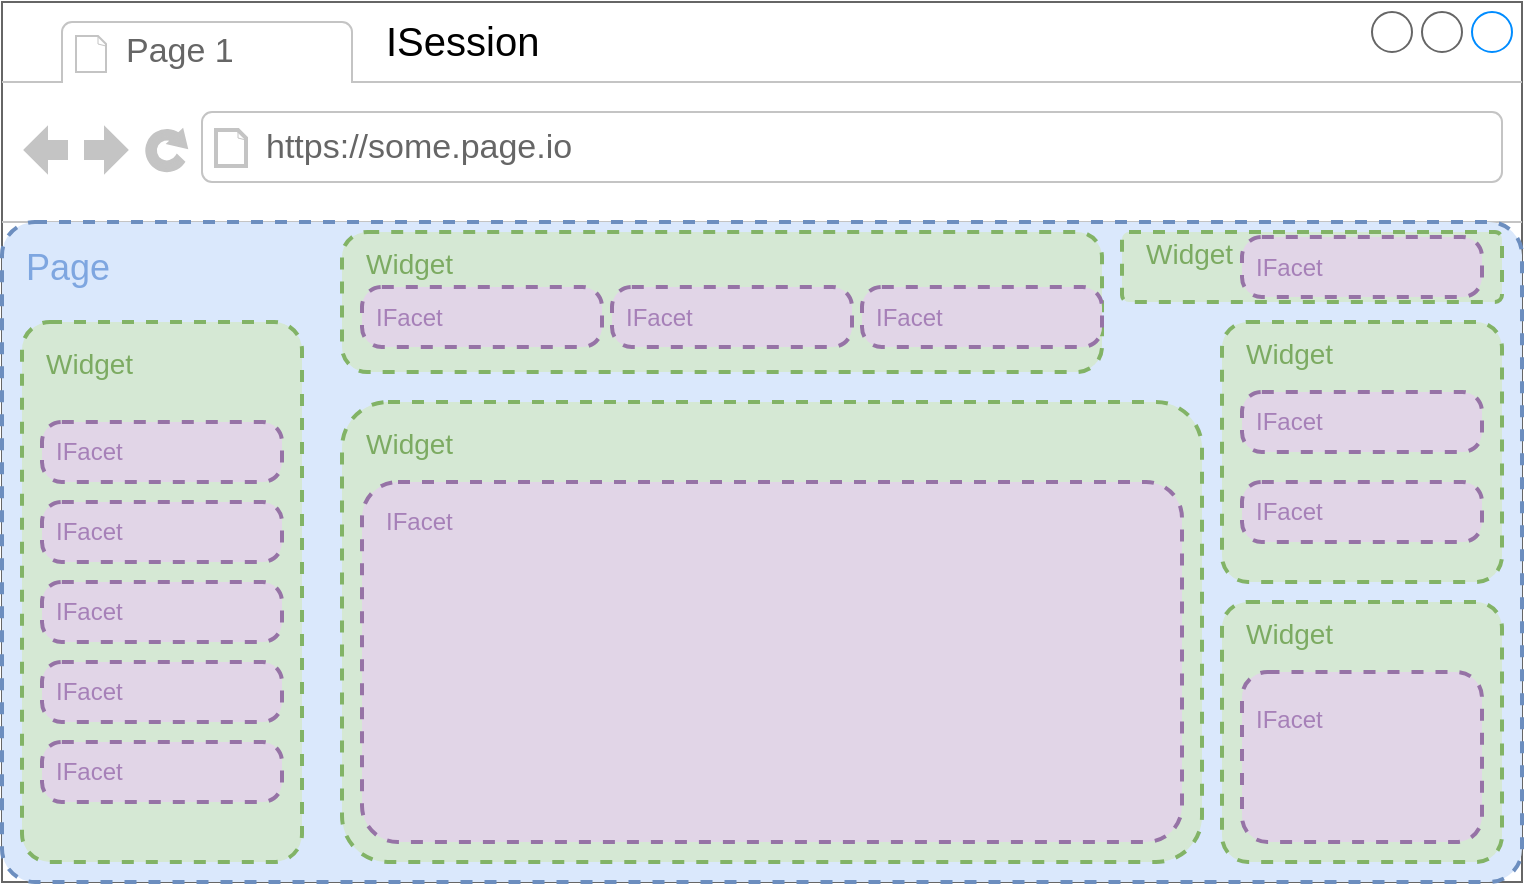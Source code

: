 <mxfile version="12.2.4" type="device" pages="1"><diagram id="U9H4qgvXv4Ouit_YUQkv" name="Page-1"><mxGraphModel dx="1408" dy="696" grid="1" gridSize="10" guides="1" tooltips="1" connect="1" arrows="1" fold="1" page="1" pageScale="1" pageWidth="827" pageHeight="1169" math="0" shadow="0"><root><mxCell id="0"/><mxCell id="1" parent="0"/><mxCell id="QC7j-LibGMLUE0FAulwj-1" value="" style="strokeWidth=1;shadow=0;dashed=0;align=center;html=1;shape=mxgraph.mockup.containers.browserWindow;rSize=0;strokeColor=#666666;strokeColor2=#008cff;strokeColor3=#c4c4c4;mainText=,;recursiveResize=0;" vertex="1" parent="1"><mxGeometry x="40" y="40" width="760" height="440" as="geometry"/></mxCell><mxCell id="QC7j-LibGMLUE0FAulwj-4" value="" style="rounded=1;whiteSpace=wrap;html=1;arcSize=5;dashed=1;strokeWidth=2;fillColor=#dae8fc;strokeColor=#6c8ebf;" vertex="1" parent="QC7j-LibGMLUE0FAulwj-1"><mxGeometry y="110" width="760" height="330" as="geometry"/></mxCell><mxCell id="QC7j-LibGMLUE0FAulwj-25" value="" style="group" vertex="1" connectable="0" parent="QC7j-LibGMLUE0FAulwj-1"><mxGeometry x="10" y="160" width="140" height="270" as="geometry"/></mxCell><mxCell id="QC7j-LibGMLUE0FAulwj-7" value="" style="rounded=1;whiteSpace=wrap;html=1;dashed=1;strokeWidth=2;fillColor=#d5e8d4;strokeColor=#82b366;arcSize=10;" vertex="1" parent="QC7j-LibGMLUE0FAulwj-25"><mxGeometry width="140" height="270" as="geometry"/></mxCell><mxCell id="QC7j-LibGMLUE0FAulwj-8" value="&lt;font style=&quot;font-size: 14px&quot; color=&quot;#7cab62&quot;&gt;Widget&lt;/font&gt;" style="text;html=1;resizable=0;points=[];autosize=1;align=left;verticalAlign=top;spacingTop=-4;" vertex="1" parent="QC7j-LibGMLUE0FAulwj-25"><mxGeometry x="10" y="10" width="60" height="20" as="geometry"/></mxCell><mxCell id="QC7j-LibGMLUE0FAulwj-2" value="Page 1" style="strokeWidth=1;shadow=0;dashed=0;align=center;html=1;shape=mxgraph.mockup.containers.anchor;fontSize=17;fontColor=#666666;align=left;" vertex="1" parent="QC7j-LibGMLUE0FAulwj-1"><mxGeometry x="60" y="12" width="110" height="26" as="geometry"/></mxCell><mxCell id="QC7j-LibGMLUE0FAulwj-3" value="https://some.page.io" style="strokeWidth=1;shadow=0;dashed=0;align=center;html=1;shape=mxgraph.mockup.containers.anchor;rSize=0;fontSize=17;fontColor=#666666;align=left;" vertex="1" parent="QC7j-LibGMLUE0FAulwj-1"><mxGeometry x="130" y="60" width="250" height="26" as="geometry"/></mxCell><mxCell id="QC7j-LibGMLUE0FAulwj-6" value="&lt;font style=&quot;font-size: 18px&quot; color=&quot;#7ea6e0&quot;&gt;Page&lt;/font&gt;" style="text;html=1;resizable=0;points=[];autosize=1;align=left;verticalAlign=top;spacingTop=-4;" vertex="1" parent="QC7j-LibGMLUE0FAulwj-1"><mxGeometry x="10" y="120" width="60" height="20" as="geometry"/></mxCell><mxCell id="QC7j-LibGMLUE0FAulwj-11" value="" style="group" vertex="1" connectable="0" parent="QC7j-LibGMLUE0FAulwj-1"><mxGeometry x="20" y="210" width="120" height="30" as="geometry"/></mxCell><mxCell id="QC7j-LibGMLUE0FAulwj-9" value="" style="rounded=1;whiteSpace=wrap;html=1;dashed=1;strokeWidth=2;fillColor=#e1d5e7;strokeColor=#9673a6;arcSize=33;" vertex="1" parent="QC7j-LibGMLUE0FAulwj-11"><mxGeometry width="120" height="30" as="geometry"/></mxCell><mxCell id="QC7j-LibGMLUE0FAulwj-10" value="&lt;font color=&quot;#a680b8&quot;&gt;IFacet&lt;/font&gt;" style="text;html=1;resizable=0;points=[];autosize=1;align=left;verticalAlign=top;spacingTop=-4;" vertex="1" parent="QC7j-LibGMLUE0FAulwj-11"><mxGeometry x="5" y="5" width="50" height="20" as="geometry"/></mxCell><mxCell id="QC7j-LibGMLUE0FAulwj-12" value="" style="group" vertex="1" connectable="0" parent="QC7j-LibGMLUE0FAulwj-1"><mxGeometry x="20" y="250" width="120" height="30" as="geometry"/></mxCell><mxCell id="QC7j-LibGMLUE0FAulwj-13" value="" style="rounded=1;whiteSpace=wrap;html=1;dashed=1;strokeWidth=2;fillColor=#e1d5e7;strokeColor=#9673a6;arcSize=33;" vertex="1" parent="QC7j-LibGMLUE0FAulwj-12"><mxGeometry width="120" height="30" as="geometry"/></mxCell><mxCell id="QC7j-LibGMLUE0FAulwj-14" value="&lt;font color=&quot;#a680b8&quot;&gt;IFacet&lt;/font&gt;" style="text;html=1;resizable=0;points=[];autosize=1;align=left;verticalAlign=top;spacingTop=-4;" vertex="1" parent="QC7j-LibGMLUE0FAulwj-12"><mxGeometry x="5" y="5" width="50" height="20" as="geometry"/></mxCell><mxCell id="QC7j-LibGMLUE0FAulwj-15" value="" style="group" vertex="1" connectable="0" parent="QC7j-LibGMLUE0FAulwj-1"><mxGeometry x="20" y="290" width="120" height="30" as="geometry"/></mxCell><mxCell id="QC7j-LibGMLUE0FAulwj-16" value="" style="rounded=1;whiteSpace=wrap;html=1;dashed=1;strokeWidth=2;fillColor=#e1d5e7;strokeColor=#9673a6;arcSize=33;" vertex="1" parent="QC7j-LibGMLUE0FAulwj-15"><mxGeometry width="120" height="30" as="geometry"/></mxCell><mxCell id="QC7j-LibGMLUE0FAulwj-17" value="&lt;font color=&quot;#a680b8&quot;&gt;IFacet&lt;/font&gt;" style="text;html=1;resizable=0;points=[];autosize=1;align=left;verticalAlign=top;spacingTop=-4;" vertex="1" parent="QC7j-LibGMLUE0FAulwj-15"><mxGeometry x="5" y="5" width="50" height="20" as="geometry"/></mxCell><mxCell id="QC7j-LibGMLUE0FAulwj-18" value="" style="group" vertex="1" connectable="0" parent="QC7j-LibGMLUE0FAulwj-1"><mxGeometry x="20" y="330" width="120" height="30" as="geometry"/></mxCell><mxCell id="QC7j-LibGMLUE0FAulwj-19" value="" style="rounded=1;whiteSpace=wrap;html=1;dashed=1;strokeWidth=2;fillColor=#e1d5e7;strokeColor=#9673a6;arcSize=33;" vertex="1" parent="QC7j-LibGMLUE0FAulwj-18"><mxGeometry width="120" height="30" as="geometry"/></mxCell><mxCell id="QC7j-LibGMLUE0FAulwj-20" value="&lt;font color=&quot;#a680b8&quot;&gt;IFacet&lt;/font&gt;" style="text;html=1;resizable=0;points=[];autosize=1;align=left;verticalAlign=top;spacingTop=-4;" vertex="1" parent="QC7j-LibGMLUE0FAulwj-18"><mxGeometry x="5" y="5" width="50" height="20" as="geometry"/></mxCell><mxCell id="QC7j-LibGMLUE0FAulwj-21" value="" style="group" vertex="1" connectable="0" parent="QC7j-LibGMLUE0FAulwj-1"><mxGeometry x="20" y="370" width="120" height="30" as="geometry"/></mxCell><mxCell id="QC7j-LibGMLUE0FAulwj-22" value="" style="rounded=1;whiteSpace=wrap;html=1;dashed=1;strokeWidth=2;fillColor=#e1d5e7;strokeColor=#9673a6;arcSize=33;" vertex="1" parent="QC7j-LibGMLUE0FAulwj-21"><mxGeometry width="120" height="30" as="geometry"/></mxCell><mxCell id="QC7j-LibGMLUE0FAulwj-23" value="&lt;font color=&quot;#a680b8&quot;&gt;IFacet&lt;/font&gt;" style="text;html=1;resizable=0;points=[];autosize=1;align=left;verticalAlign=top;spacingTop=-4;" vertex="1" parent="QC7j-LibGMLUE0FAulwj-21"><mxGeometry x="5" y="5" width="50" height="20" as="geometry"/></mxCell><mxCell id="QC7j-LibGMLUE0FAulwj-26" value="" style="group" vertex="1" connectable="0" parent="QC7j-LibGMLUE0FAulwj-1"><mxGeometry x="170" y="240" width="430" height="190" as="geometry"/></mxCell><mxCell id="QC7j-LibGMLUE0FAulwj-27" value="" style="rounded=1;whiteSpace=wrap;html=1;dashed=1;strokeWidth=2;fillColor=#d5e8d4;strokeColor=#82b366;arcSize=10;" vertex="1" parent="QC7j-LibGMLUE0FAulwj-26"><mxGeometry y="-40" width="430" height="230" as="geometry"/></mxCell><mxCell id="QC7j-LibGMLUE0FAulwj-35" value="" style="group" vertex="1" connectable="0" parent="QC7j-LibGMLUE0FAulwj-26"><mxGeometry x="10" width="410" height="180" as="geometry"/></mxCell><mxCell id="QC7j-LibGMLUE0FAulwj-36" value="" style="rounded=1;whiteSpace=wrap;html=1;dashed=1;strokeWidth=2;fillColor=#e1d5e7;strokeColor=#9673a6;arcSize=10;" vertex="1" parent="QC7j-LibGMLUE0FAulwj-35"><mxGeometry width="410" height="180" as="geometry"/></mxCell><mxCell id="QC7j-LibGMLUE0FAulwj-37" value="&lt;font color=&quot;#a680b8&quot;&gt;IFacet&lt;/font&gt;" style="text;html=1;resizable=0;points=[];autosize=1;align=left;verticalAlign=top;spacingTop=-4;" vertex="1" parent="QC7j-LibGMLUE0FAulwj-35"><mxGeometry x="10.083" y="10.0" width="50" height="20" as="geometry"/></mxCell><mxCell id="QC7j-LibGMLUE0FAulwj-29" value="" style="group" vertex="1" connectable="0" parent="QC7j-LibGMLUE0FAulwj-1"><mxGeometry x="570" y="115" width="180" height="35" as="geometry"/></mxCell><mxCell id="QC7j-LibGMLUE0FAulwj-30" value="" style="rounded=1;whiteSpace=wrap;html=1;dashed=1;strokeWidth=2;fillColor=#d5e8d4;strokeColor=#82b366;arcSize=10;" vertex="1" parent="QC7j-LibGMLUE0FAulwj-29"><mxGeometry x="-10" width="190" height="35" as="geometry"/></mxCell><mxCell id="QC7j-LibGMLUE0FAulwj-31" value="&lt;font style=&quot;font-size: 14px&quot; color=&quot;#7cab62&quot;&gt;Widget&lt;/font&gt;" style="text;html=1;resizable=0;points=[];autosize=1;align=left;verticalAlign=top;spacingTop=-4;" vertex="1" parent="QC7j-LibGMLUE0FAulwj-29"><mxGeometry x="-0.143" y="-0.204" width="60" height="20" as="geometry"/></mxCell><mxCell id="QC7j-LibGMLUE0FAulwj-32" value="" style="group" vertex="1" connectable="0" parent="QC7j-LibGMLUE0FAulwj-29"><mxGeometry x="50" y="2.5" width="120" height="30" as="geometry"/></mxCell><mxCell id="QC7j-LibGMLUE0FAulwj-33" value="" style="rounded=1;whiteSpace=wrap;html=1;dashed=1;strokeWidth=2;fillColor=#e1d5e7;strokeColor=#9673a6;arcSize=33;" vertex="1" parent="QC7j-LibGMLUE0FAulwj-32"><mxGeometry width="120" height="30" as="geometry"/></mxCell><mxCell id="QC7j-LibGMLUE0FAulwj-34" value="&lt;font color=&quot;#a680b8&quot;&gt;IFacet&lt;/font&gt;" style="text;html=1;resizable=0;points=[];autosize=1;align=left;verticalAlign=top;spacingTop=-4;" vertex="1" parent="QC7j-LibGMLUE0FAulwj-32"><mxGeometry x="5" y="5" width="50" height="20" as="geometry"/></mxCell><mxCell id="QC7j-LibGMLUE0FAulwj-38" value="" style="group" vertex="1" connectable="0" parent="QC7j-LibGMLUE0FAulwj-1"><mxGeometry x="610" y="160" width="140" height="130" as="geometry"/></mxCell><mxCell id="QC7j-LibGMLUE0FAulwj-39" value="" style="rounded=1;whiteSpace=wrap;html=1;dashed=1;strokeWidth=2;fillColor=#d5e8d4;strokeColor=#82b366;arcSize=10;" vertex="1" parent="QC7j-LibGMLUE0FAulwj-38"><mxGeometry width="140" height="130" as="geometry"/></mxCell><mxCell id="QC7j-LibGMLUE0FAulwj-40" value="&lt;font style=&quot;font-size: 14px&quot; color=&quot;#7cab62&quot;&gt;Widget&lt;/font&gt;" style="text;html=1;resizable=0;points=[];autosize=1;align=left;verticalAlign=top;spacingTop=-4;" vertex="1" parent="QC7j-LibGMLUE0FAulwj-38"><mxGeometry x="10" y="4.815" width="60" height="20" as="geometry"/></mxCell><mxCell id="QC7j-LibGMLUE0FAulwj-44" value="" style="group" vertex="1" connectable="0" parent="QC7j-LibGMLUE0FAulwj-38"><mxGeometry x="10" y="35" width="120" height="30" as="geometry"/></mxCell><mxCell id="QC7j-LibGMLUE0FAulwj-45" value="" style="rounded=1;whiteSpace=wrap;html=1;dashed=1;strokeWidth=2;fillColor=#e1d5e7;strokeColor=#9673a6;arcSize=33;" vertex="1" parent="QC7j-LibGMLUE0FAulwj-44"><mxGeometry width="120" height="30" as="geometry"/></mxCell><mxCell id="QC7j-LibGMLUE0FAulwj-46" value="&lt;font color=&quot;#a680b8&quot;&gt;IFacet&lt;/font&gt;" style="text;html=1;resizable=0;points=[];autosize=1;align=left;verticalAlign=top;spacingTop=-4;" vertex="1" parent="QC7j-LibGMLUE0FAulwj-44"><mxGeometry x="5" y="5" width="50" height="20" as="geometry"/></mxCell><mxCell id="QC7j-LibGMLUE0FAulwj-47" value="" style="group" vertex="1" connectable="0" parent="QC7j-LibGMLUE0FAulwj-38"><mxGeometry x="10" y="80" width="120" height="30" as="geometry"/></mxCell><mxCell id="QC7j-LibGMLUE0FAulwj-48" value="" style="rounded=1;whiteSpace=wrap;html=1;dashed=1;strokeWidth=2;fillColor=#e1d5e7;strokeColor=#9673a6;arcSize=33;" vertex="1" parent="QC7j-LibGMLUE0FAulwj-47"><mxGeometry width="120" height="30" as="geometry"/></mxCell><mxCell id="QC7j-LibGMLUE0FAulwj-49" value="&lt;font color=&quot;#a680b8&quot;&gt;IFacet&lt;/font&gt;" style="text;html=1;resizable=0;points=[];autosize=1;align=left;verticalAlign=top;spacingTop=-4;" vertex="1" parent="QC7j-LibGMLUE0FAulwj-47"><mxGeometry x="5" y="5" width="50" height="20" as="geometry"/></mxCell><mxCell id="QC7j-LibGMLUE0FAulwj-41" value="" style="group" vertex="1" connectable="0" parent="QC7j-LibGMLUE0FAulwj-1"><mxGeometry x="610" y="300" width="140" height="130" as="geometry"/></mxCell><mxCell id="QC7j-LibGMLUE0FAulwj-42" value="" style="rounded=1;whiteSpace=wrap;html=1;dashed=1;strokeWidth=2;fillColor=#d5e8d4;strokeColor=#82b366;arcSize=10;" vertex="1" parent="QC7j-LibGMLUE0FAulwj-41"><mxGeometry width="140" height="130" as="geometry"/></mxCell><mxCell id="QC7j-LibGMLUE0FAulwj-43" value="&lt;font style=&quot;font-size: 14px&quot; color=&quot;#7cab62&quot;&gt;Widget&lt;/font&gt;" style="text;html=1;resizable=0;points=[];autosize=1;align=left;verticalAlign=top;spacingTop=-4;" vertex="1" parent="QC7j-LibGMLUE0FAulwj-41"><mxGeometry x="10" y="4.815" width="60" height="20" as="geometry"/></mxCell><mxCell id="QC7j-LibGMLUE0FAulwj-50" value="" style="group" vertex="1" connectable="0" parent="QC7j-LibGMLUE0FAulwj-41"><mxGeometry x="10" y="35" width="120" height="85" as="geometry"/></mxCell><mxCell id="QC7j-LibGMLUE0FAulwj-51" value="" style="rounded=1;whiteSpace=wrap;html=1;dashed=1;strokeWidth=2;fillColor=#e1d5e7;strokeColor=#9673a6;arcSize=15;" vertex="1" parent="QC7j-LibGMLUE0FAulwj-50"><mxGeometry width="120" height="85" as="geometry"/></mxCell><mxCell id="QC7j-LibGMLUE0FAulwj-52" value="&lt;font color=&quot;#a680b8&quot;&gt;IFacet&lt;/font&gt;" style="text;html=1;resizable=0;points=[];autosize=1;align=left;verticalAlign=top;spacingTop=-4;" vertex="1" parent="QC7j-LibGMLUE0FAulwj-50"><mxGeometry x="5" y="14.167" width="50" height="20" as="geometry"/></mxCell><mxCell id="QC7j-LibGMLUE0FAulwj-53" value="" style="group" vertex="1" connectable="0" parent="QC7j-LibGMLUE0FAulwj-1"><mxGeometry x="170" y="115" width="380" height="115" as="geometry"/></mxCell><mxCell id="QC7j-LibGMLUE0FAulwj-54" value="" style="rounded=1;whiteSpace=wrap;html=1;dashed=1;strokeWidth=2;fillColor=#d5e8d4;strokeColor=#82b366;arcSize=18;" vertex="1" parent="QC7j-LibGMLUE0FAulwj-53"><mxGeometry width="380" height="70" as="geometry"/></mxCell><mxCell id="QC7j-LibGMLUE0FAulwj-55" value="&lt;font style=&quot;font-size: 14px&quot; color=&quot;#7cab62&quot;&gt;Widget&lt;/font&gt;" style="text;html=1;resizable=0;points=[];autosize=1;align=left;verticalAlign=top;spacingTop=-4;" vertex="1" parent="QC7j-LibGMLUE0FAulwj-53"><mxGeometry x="10.143" y="4.759" width="60" height="20" as="geometry"/></mxCell><mxCell id="QC7j-LibGMLUE0FAulwj-109" value="" style="group" vertex="1" connectable="0" parent="QC7j-LibGMLUE0FAulwj-53"><mxGeometry x="10" y="27.5" width="120" height="30" as="geometry"/></mxCell><mxCell id="QC7j-LibGMLUE0FAulwj-110" value="" style="rounded=1;whiteSpace=wrap;html=1;dashed=1;strokeWidth=2;fillColor=#e1d5e7;strokeColor=#9673a6;arcSize=33;" vertex="1" parent="QC7j-LibGMLUE0FAulwj-109"><mxGeometry width="120" height="30" as="geometry"/></mxCell><mxCell id="QC7j-LibGMLUE0FAulwj-111" value="&lt;font color=&quot;#a680b8&quot;&gt;IFacet&lt;/font&gt;" style="text;html=1;resizable=0;points=[];autosize=1;align=left;verticalAlign=top;spacingTop=-4;" vertex="1" parent="QC7j-LibGMLUE0FAulwj-109"><mxGeometry x="5" y="5" width="50" height="20" as="geometry"/></mxCell><mxCell id="QC7j-LibGMLUE0FAulwj-112" value="" style="group" vertex="1" connectable="0" parent="QC7j-LibGMLUE0FAulwj-53"><mxGeometry x="140" y="27.5" width="120" height="30" as="geometry"/></mxCell><mxCell id="QC7j-LibGMLUE0FAulwj-114" value="&lt;font color=&quot;#a680b8&quot;&gt;IFacet&lt;/font&gt;" style="text;html=1;resizable=0;points=[];autosize=1;align=left;verticalAlign=top;spacingTop=-4;" vertex="1" parent="QC7j-LibGMLUE0FAulwj-112"><mxGeometry x="5" y="5" width="50" height="20" as="geometry"/></mxCell><mxCell id="QC7j-LibGMLUE0FAulwj-118" value="" style="group" vertex="1" connectable="0" parent="QC7j-LibGMLUE0FAulwj-112"><mxGeometry x="-5" width="120" height="30" as="geometry"/></mxCell><mxCell id="QC7j-LibGMLUE0FAulwj-119" value="" style="rounded=1;whiteSpace=wrap;html=1;dashed=1;strokeWidth=2;fillColor=#e1d5e7;strokeColor=#9673a6;arcSize=33;" vertex="1" parent="QC7j-LibGMLUE0FAulwj-118"><mxGeometry width="120" height="30" as="geometry"/></mxCell><mxCell id="QC7j-LibGMLUE0FAulwj-120" value="&lt;font color=&quot;#a680b8&quot;&gt;IFacet&lt;/font&gt;" style="text;html=1;resizable=0;points=[];autosize=1;align=left;verticalAlign=top;spacingTop=-4;" vertex="1" parent="QC7j-LibGMLUE0FAulwj-118"><mxGeometry x="5" y="5" width="50" height="20" as="geometry"/></mxCell><mxCell id="QC7j-LibGMLUE0FAulwj-115" value="" style="group" vertex="1" connectable="0" parent="QC7j-LibGMLUE0FAulwj-53"><mxGeometry x="260" y="27.5" width="120" height="30" as="geometry"/></mxCell><mxCell id="QC7j-LibGMLUE0FAulwj-116" value="" style="rounded=1;whiteSpace=wrap;html=1;dashed=1;strokeWidth=2;fillColor=#e1d5e7;strokeColor=#9673a6;arcSize=33;" vertex="1" parent="QC7j-LibGMLUE0FAulwj-115"><mxGeometry width="120" height="30" as="geometry"/></mxCell><mxCell id="QC7j-LibGMLUE0FAulwj-117" value="&lt;font color=&quot;#a680b8&quot;&gt;IFacet&lt;/font&gt;" style="text;html=1;resizable=0;points=[];autosize=1;align=left;verticalAlign=top;spacingTop=-4;" vertex="1" parent="QC7j-LibGMLUE0FAulwj-115"><mxGeometry x="5" y="5" width="50" height="20" as="geometry"/></mxCell><mxCell id="QC7j-LibGMLUE0FAulwj-5" value="&lt;font style=&quot;font-size: 20px&quot;&gt;ISession&lt;/font&gt;" style="text;html=1;resizable=0;points=[];autosize=1;align=left;verticalAlign=top;spacingTop=-4;" vertex="1" parent="QC7j-LibGMLUE0FAulwj-1"><mxGeometry x="190" y="5" width="90" height="20" as="geometry"/></mxCell><mxCell id="QC7j-LibGMLUE0FAulwj-28" value="&lt;font style=&quot;font-size: 14px&quot; color=&quot;#7cab62&quot;&gt;Widget&lt;/font&gt;" style="text;html=1;resizable=0;points=[];autosize=1;align=left;verticalAlign=top;spacingTop=-4;" vertex="1" parent="1"><mxGeometry x="220.214" y="250.037" width="60" height="20" as="geometry"/></mxCell></root></mxGraphModel></diagram></mxfile>